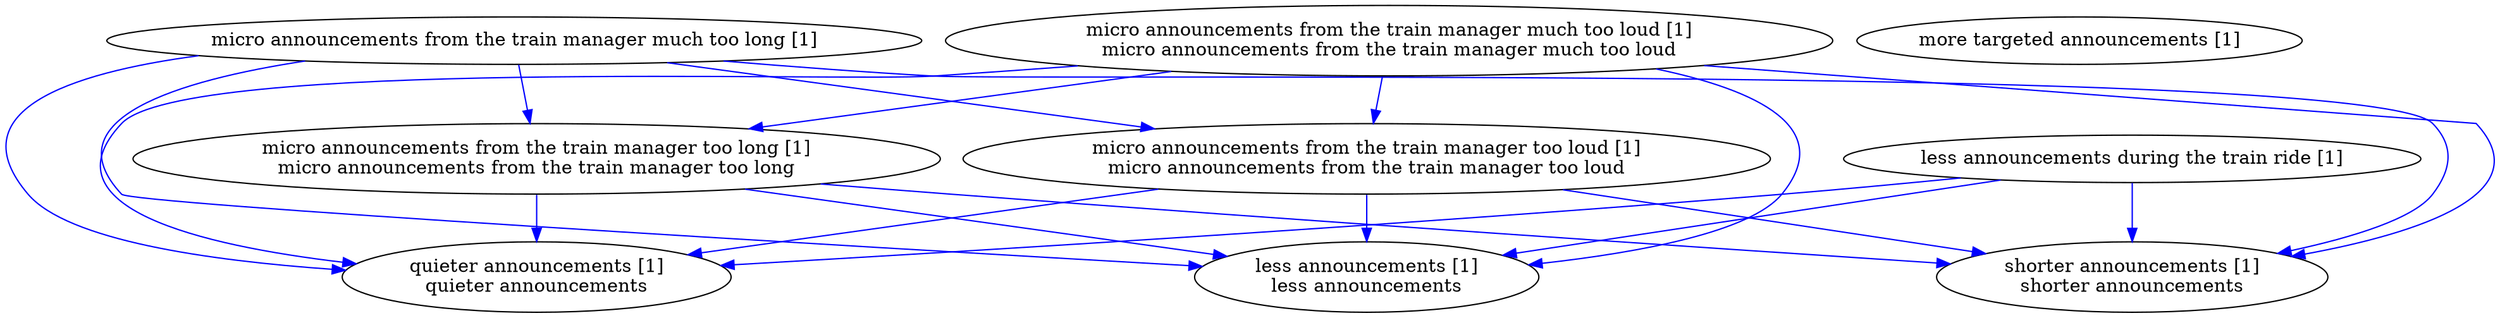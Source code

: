 digraph collapsedGraph {
"less announcements during the train ride [1]""less announcements [1]\nless announcements""micro announcements from the train manager much too loud [1]\nmicro announcements from the train manager much too loud""micro announcements from the train manager too loud [1]\nmicro announcements from the train manager too loud""micro announcements from the train manager much too long [1]""micro announcements from the train manager too long [1]\nmicro announcements from the train manager too long""more targeted announcements [1]""quieter announcements [1]\nquieter announcements""shorter announcements [1]\nshorter announcements""less announcements during the train ride [1]" -> "less announcements [1]\nless announcements" [color=blue]
"micro announcements from the train manager much too loud [1]\nmicro announcements from the train manager much too loud" -> "micro announcements from the train manager too loud [1]\nmicro announcements from the train manager too loud" [color=blue]
"micro announcements from the train manager much too loud [1]\nmicro announcements from the train manager much too loud" -> "less announcements [1]\nless announcements" [color=blue]
"micro announcements from the train manager too loud [1]\nmicro announcements from the train manager too loud" -> "less announcements [1]\nless announcements" [color=blue]
"micro announcements from the train manager much too long [1]" -> "micro announcements from the train manager too long [1]\nmicro announcements from the train manager too long" [color=blue]
"micro announcements from the train manager much too loud [1]\nmicro announcements from the train manager much too loud" -> "micro announcements from the train manager too long [1]\nmicro announcements from the train manager too long" [color=blue]
"micro announcements from the train manager much too long [1]" -> "less announcements [1]\nless announcements" [color=blue]
"micro announcements from the train manager much too long [1]" -> "micro announcements from the train manager too loud [1]\nmicro announcements from the train manager too loud" [color=blue]
"micro announcements from the train manager too long [1]\nmicro announcements from the train manager too long" -> "less announcements [1]\nless announcements" [color=blue]
"less announcements during the train ride [1]" -> "quieter announcements [1]\nquieter announcements" [color=blue]
"micro announcements from the train manager much too loud [1]\nmicro announcements from the train manager much too loud" -> "quieter announcements [1]\nquieter announcements" [color=blue]
"micro announcements from the train manager too loud [1]\nmicro announcements from the train manager too loud" -> "quieter announcements [1]\nquieter announcements" [color=blue]
"micro announcements from the train manager much too long [1]" -> "quieter announcements [1]\nquieter announcements" [color=blue]
"micro announcements from the train manager too long [1]\nmicro announcements from the train manager too long" -> "quieter announcements [1]\nquieter announcements" [color=blue]
"less announcements during the train ride [1]" -> "shorter announcements [1]\nshorter announcements" [color=blue]
"micro announcements from the train manager much too loud [1]\nmicro announcements from the train manager much too loud" -> "shorter announcements [1]\nshorter announcements" [color=blue]
"micro announcements from the train manager too loud [1]\nmicro announcements from the train manager too loud" -> "shorter announcements [1]\nshorter announcements" [color=blue]
"micro announcements from the train manager much too long [1]" -> "shorter announcements [1]\nshorter announcements" [color=blue]
"micro announcements from the train manager too long [1]\nmicro announcements from the train manager too long" -> "shorter announcements [1]\nshorter announcements" [color=blue]
}